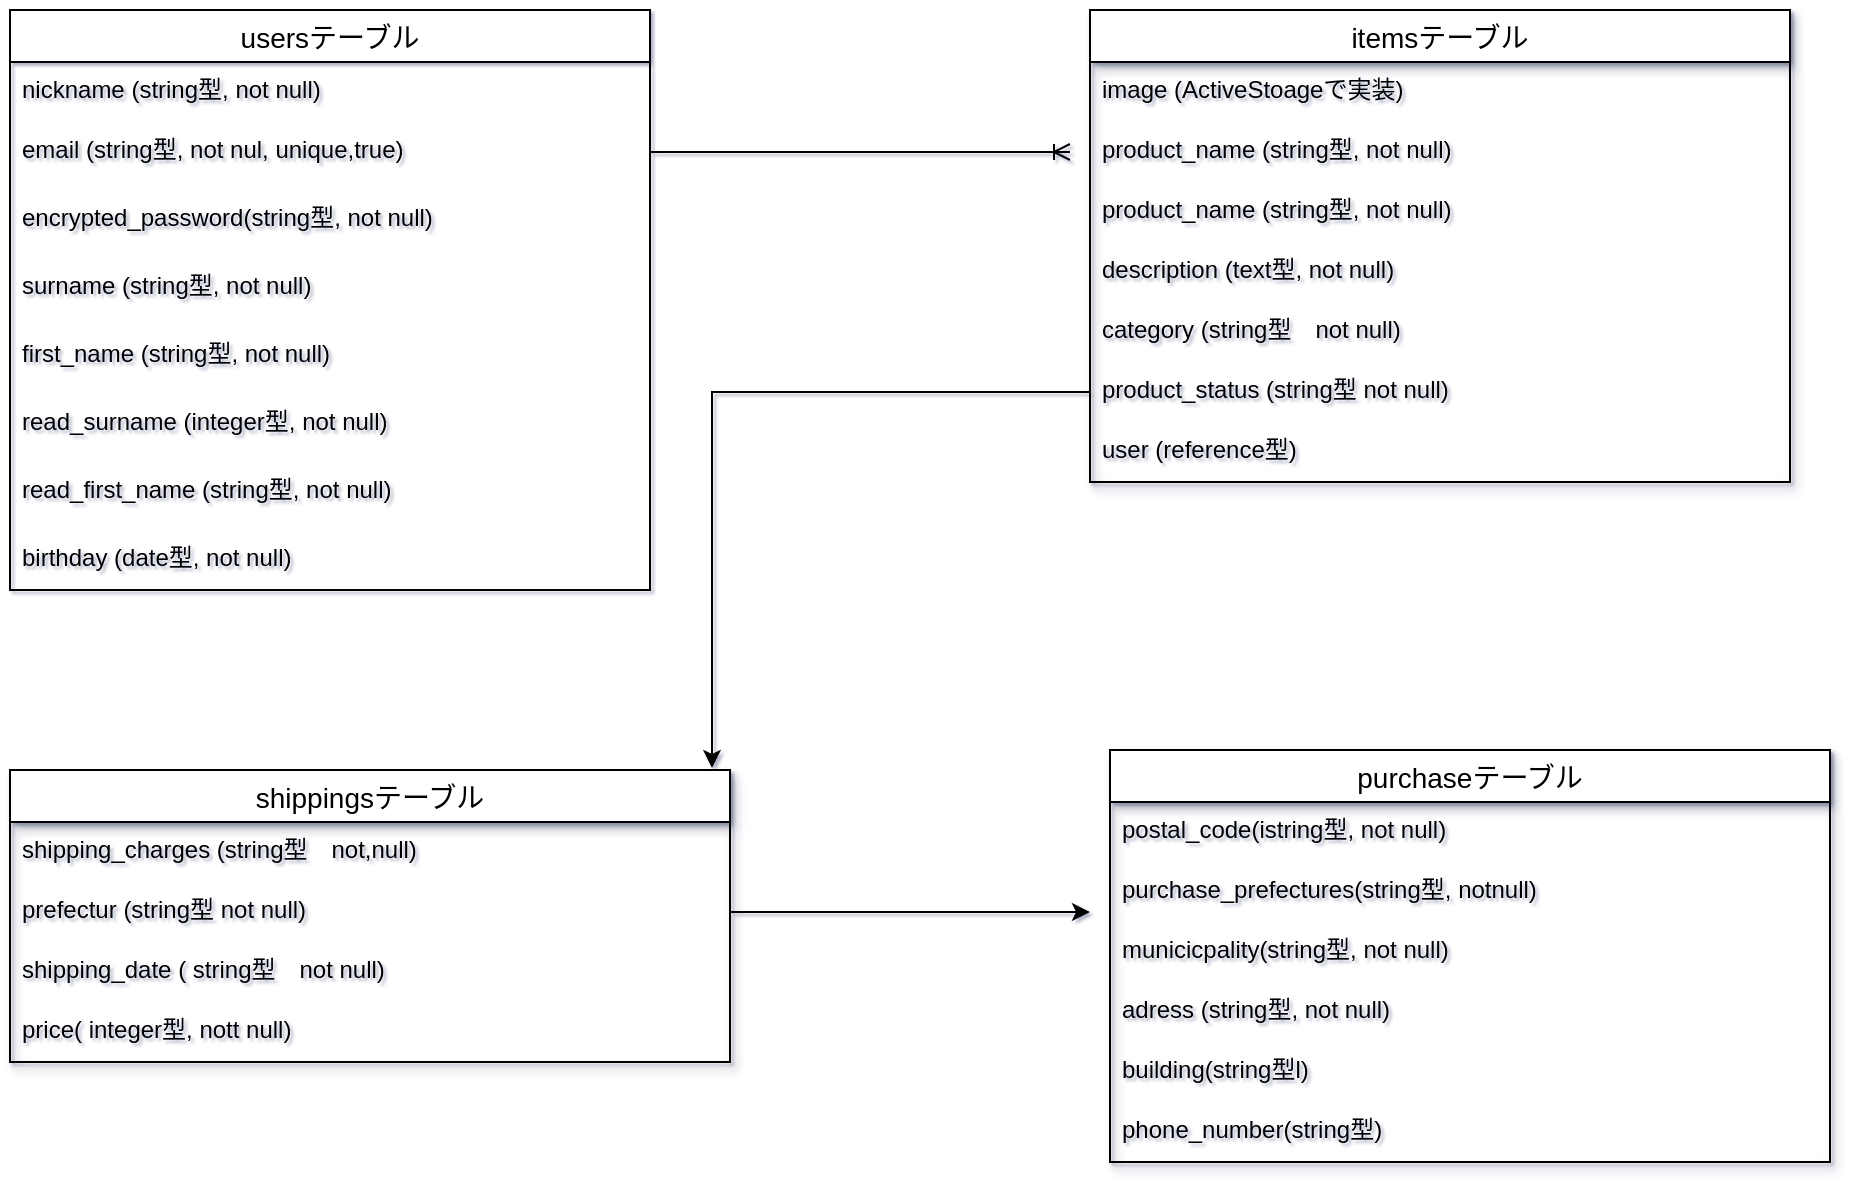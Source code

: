 <mxfile version="14.2.4" type="embed">
    <diagram id="e-p9qFQfk2fTBaWSNOmB" name="ページ1">
        <mxGraphModel dx="955" dy="830" grid="1" gridSize="10" guides="0" tooltips="1" connect="1" arrows="1" fold="1" page="1" pageScale="1" pageWidth="827" pageHeight="1169" background="none" math="0" shadow="1">
            <root>
                <mxCell id="0"/>
                <mxCell id="1" parent="0"/>
                <mxCell id="102" value="usersテーブル" style="swimlane;fontStyle=0;childLayout=stackLayout;horizontal=1;startSize=26;horizontalStack=0;resizeParent=1;resizeParentMax=0;resizeLast=0;collapsible=1;marginBottom=0;align=center;fontSize=14;" parent="1" vertex="1">
                    <mxGeometry x="40" y="20" width="320" height="290" as="geometry"/>
                </mxCell>
                <mxCell id="103" value="nickname (string型, not null)&#10;&#10;a" style="text;strokeColor=none;fillColor=none;spacingLeft=4;spacingRight=4;overflow=hidden;rotatable=0;points=[[0,0.5],[1,0.5]];portConstraint=eastwest;fontSize=12;" parent="102" vertex="1">
                    <mxGeometry y="26" width="320" height="30" as="geometry"/>
                </mxCell>
                <mxCell id="104" value="email (string型, not nul, unique,true)" style="text;strokeColor=none;fillColor=none;spacingLeft=4;spacingRight=4;overflow=hidden;rotatable=0;points=[[0,0.5],[1,0.5]];portConstraint=eastwest;fontSize=12;" parent="102" vertex="1">
                    <mxGeometry y="56" width="320" height="30" as="geometry"/>
                </mxCell>
                <mxCell id="105" value="encrypted_password(string型, not null)" style="text;strokeColor=none;fillColor=none;spacingLeft=4;spacingRight=4;overflow=hidden;rotatable=0;points=[[0,0.5],[1,0.5]];portConstraint=eastwest;fontSize=12;shadow=1;verticalAlign=middle;" parent="102" vertex="1">
                    <mxGeometry y="86" width="320" height="34" as="geometry"/>
                </mxCell>
                <mxCell id="108" value="surname (string型, not null)" style="text;strokeColor=none;fillColor=none;spacingLeft=4;spacingRight=4;overflow=hidden;rotatable=0;points=[[0,0.5],[1,0.5]];portConstraint=eastwest;fontSize=12;shadow=1;verticalAlign=middle;" parent="102" vertex="1">
                    <mxGeometry y="120" width="320" height="34" as="geometry"/>
                </mxCell>
                <mxCell id="109" value="first_name (string型, not null)" style="text;strokeColor=none;fillColor=none;spacingLeft=4;spacingRight=4;overflow=hidden;rotatable=0;points=[[0,0.5],[1,0.5]];portConstraint=eastwest;fontSize=12;shadow=1;verticalAlign=middle;" parent="102" vertex="1">
                    <mxGeometry y="154" width="320" height="34" as="geometry"/>
                </mxCell>
                <mxCell id="110" value="read_surname (integer型, not null)" style="text;strokeColor=none;fillColor=none;spacingLeft=4;spacingRight=4;overflow=hidden;rotatable=0;points=[[0,0.5],[1,0.5]];portConstraint=eastwest;fontSize=12;shadow=1;verticalAlign=middle;" parent="102" vertex="1">
                    <mxGeometry y="188" width="320" height="34" as="geometry"/>
                </mxCell>
                <mxCell id="144" value="read_first_name (string型, not null)" style="text;strokeColor=none;fillColor=none;spacingLeft=4;spacingRight=4;overflow=hidden;rotatable=0;points=[[0,0.5],[1,0.5]];portConstraint=eastwest;fontSize=12;shadow=1;verticalAlign=middle;" vertex="1" parent="102">
                    <mxGeometry y="222" width="320" height="34" as="geometry"/>
                </mxCell>
                <mxCell id="145" value="birthday (date型, not null)" style="text;strokeColor=none;fillColor=none;spacingLeft=4;spacingRight=4;overflow=hidden;rotatable=0;points=[[0,0.5],[1,0.5]];portConstraint=eastwest;fontSize=12;shadow=1;verticalAlign=middle;" vertex="1" parent="102">
                    <mxGeometry y="256" width="320" height="34" as="geometry"/>
                </mxCell>
                <mxCell id="112" value="itemsテーブル" style="swimlane;fontStyle=0;childLayout=stackLayout;horizontal=1;startSize=26;horizontalStack=0;resizeParent=1;resizeParentMax=0;resizeLast=0;collapsible=1;marginBottom=0;align=center;fontSize=14;shadow=1;html=0;" parent="1" vertex="1">
                    <mxGeometry x="580" y="20" width="350" height="236" as="geometry"/>
                </mxCell>
                <mxCell id="113" value="image (ActiveStoageで実装)" style="text;strokeColor=none;fillColor=none;spacingLeft=4;spacingRight=4;overflow=hidden;rotatable=0;points=[[0,0.5],[1,0.5]];portConstraint=eastwest;fontSize=12;" parent="112" vertex="1">
                    <mxGeometry y="26" width="350" height="30" as="geometry"/>
                </mxCell>
                <mxCell id="140" value="product_name (string型, not null)" style="text;strokeColor=none;fillColor=none;spacingLeft=4;spacingRight=4;overflow=hidden;rotatable=0;points=[[0,0.5],[1,0.5]];portConstraint=eastwest;fontSize=12;" parent="112" vertex="1">
                    <mxGeometry y="56" width="350" height="30" as="geometry"/>
                </mxCell>
                <mxCell id="134" value="product_name (string型, not null)" style="text;strokeColor=none;fillColor=none;spacingLeft=4;spacingRight=4;overflow=hidden;rotatable=0;points=[[0,0.5],[1,0.5]];portConstraint=eastwest;fontSize=12;" parent="112" vertex="1">
                    <mxGeometry y="86" width="350" height="30" as="geometry"/>
                </mxCell>
                <mxCell id="115" value="description (text型, not null)" style="text;strokeColor=none;fillColor=none;spacingLeft=4;spacingRight=4;overflow=hidden;rotatable=0;points=[[0,0.5],[1,0.5]];portConstraint=eastwest;fontSize=12;" parent="112" vertex="1">
                    <mxGeometry y="116" width="350" height="30" as="geometry"/>
                </mxCell>
                <mxCell id="116" value="category (string型　not null)" style="text;strokeColor=none;fillColor=none;spacingLeft=4;spacingRight=4;overflow=hidden;rotatable=0;points=[[0,0.5],[1,0.5]];portConstraint=eastwest;fontSize=12;" parent="112" vertex="1">
                    <mxGeometry y="146" width="350" height="30" as="geometry"/>
                </mxCell>
                <mxCell id="117" value="product_status (string型 not null)" style="text;strokeColor=none;fillColor=none;spacingLeft=4;spacingRight=4;overflow=hidden;rotatable=0;points=[[0,0.5],[1,0.5]];portConstraint=eastwest;fontSize=12;" parent="112" vertex="1">
                    <mxGeometry y="176" width="350" height="30" as="geometry"/>
                </mxCell>
                <mxCell id="142" value="user (reference型)" style="text;strokeColor=none;fillColor=none;spacingLeft=4;spacingRight=4;overflow=hidden;rotatable=0;points=[[0,0.5],[1,0.5]];portConstraint=eastwest;fontSize=12;" parent="112" vertex="1">
                    <mxGeometry y="206" width="350" height="30" as="geometry"/>
                </mxCell>
                <mxCell id="118" value="shippingsテーブル" style="swimlane;fontStyle=0;childLayout=stackLayout;horizontal=1;startSize=26;horizontalStack=0;resizeParent=1;resizeParentMax=0;resizeLast=0;collapsible=1;marginBottom=0;align=center;fontSize=14;shadow=1;html=0;" parent="1" vertex="1">
                    <mxGeometry x="40" y="400" width="360" height="146" as="geometry"/>
                </mxCell>
                <mxCell id="119" value="shipping_charges (string型　not,null)" style="text;strokeColor=none;fillColor=none;spacingLeft=4;spacingRight=4;overflow=hidden;rotatable=0;points=[[0,0.5],[1,0.5]];portConstraint=eastwest;fontSize=12;" parent="118" vertex="1">
                    <mxGeometry y="26" width="360" height="30" as="geometry"/>
                </mxCell>
                <mxCell id="121" value="prefectur (string型 not null)" style="text;strokeColor=none;fillColor=none;spacingLeft=4;spacingRight=4;overflow=hidden;rotatable=0;points=[[0,0.5],[1,0.5]];portConstraint=eastwest;fontSize=12;" parent="118" vertex="1">
                    <mxGeometry y="56" width="360" height="30" as="geometry"/>
                </mxCell>
                <mxCell id="122" value="shipping_date ( string型　not null)&#10;" style="text;strokeColor=none;fillColor=none;spacingLeft=4;spacingRight=4;overflow=hidden;rotatable=0;points=[[0,0.5],[1,0.5]];portConstraint=eastwest;fontSize=12;" parent="118" vertex="1">
                    <mxGeometry y="86" width="360" height="30" as="geometry"/>
                </mxCell>
                <mxCell id="124" value="price( integer型, nott null)" style="text;strokeColor=none;fillColor=none;spacingLeft=4;spacingRight=4;overflow=hidden;rotatable=0;points=[[0,0.5],[1,0.5]];portConstraint=eastwest;fontSize=12;" parent="118" vertex="1">
                    <mxGeometry y="116" width="360" height="30" as="geometry"/>
                </mxCell>
                <mxCell id="125" value="purchaseテーブル" style="swimlane;fontStyle=0;childLayout=stackLayout;horizontal=1;startSize=26;horizontalStack=0;resizeParent=1;resizeParentMax=0;resizeLast=0;collapsible=1;marginBottom=0;align=center;fontSize=14;shadow=1;html=0;" parent="1" vertex="1">
                    <mxGeometry x="590" y="390" width="360" height="206" as="geometry"/>
                </mxCell>
                <mxCell id="126" value="postal_code(istring型, not null)" style="text;strokeColor=none;fillColor=none;spacingLeft=4;spacingRight=4;overflow=hidden;rotatable=0;points=[[0,0.5],[1,0.5]];portConstraint=eastwest;fontSize=12;" parent="125" vertex="1">
                    <mxGeometry y="26" width="360" height="30" as="geometry"/>
                </mxCell>
                <mxCell id="127" value="purchase_prefectures(string型, notnull)" style="text;strokeColor=none;fillColor=none;spacingLeft=4;spacingRight=4;overflow=hidden;rotatable=0;points=[[0,0.5],[1,0.5]];portConstraint=eastwest;fontSize=12;" parent="125" vertex="1">
                    <mxGeometry y="56" width="360" height="30" as="geometry"/>
                </mxCell>
                <mxCell id="128" value="municicpality(string型, not null)" style="text;strokeColor=none;fillColor=none;spacingLeft=4;spacingRight=4;overflow=hidden;rotatable=0;points=[[0,0.5],[1,0.5]];portConstraint=eastwest;fontSize=12;" parent="125" vertex="1">
                    <mxGeometry y="86" width="360" height="30" as="geometry"/>
                </mxCell>
                <mxCell id="129" value="adress (string型, not null)" style="text;strokeColor=none;fillColor=none;spacingLeft=4;spacingRight=4;overflow=hidden;rotatable=0;points=[[0,0.5],[1,0.5]];portConstraint=eastwest;fontSize=12;" parent="125" vertex="1">
                    <mxGeometry y="116" width="360" height="30" as="geometry"/>
                </mxCell>
                <mxCell id="130" value="building(string型l)" style="text;strokeColor=none;fillColor=none;spacingLeft=4;spacingRight=4;overflow=hidden;rotatable=0;points=[[0,0.5],[1,0.5]];portConstraint=eastwest;fontSize=12;" parent="125" vertex="1">
                    <mxGeometry y="146" width="360" height="30" as="geometry"/>
                </mxCell>
                <mxCell id="131" value="phone_number(string型)" style="text;strokeColor=none;fillColor=none;spacingLeft=4;spacingRight=4;overflow=hidden;rotatable=0;points=[[0,0.5],[1,0.5]];portConstraint=eastwest;fontSize=12;" parent="125" vertex="1">
                    <mxGeometry y="176" width="360" height="30" as="geometry"/>
                </mxCell>
                <mxCell id="132" style="edgeStyle=orthogonalEdgeStyle;rounded=0;orthogonalLoop=1;jettySize=auto;html=1;exitX=1;exitY=0.5;exitDx=0;exitDy=0;endArrow=ERoneToMany;endFill=0;fontSize=17;strokeWidth=1;" parent="1" source="104" edge="1">
                    <mxGeometry relative="1" as="geometry">
                        <mxPoint x="570" y="91" as="targetPoint"/>
                        <Array as="points">
                            <mxPoint x="570" y="91"/>
                            <mxPoint x="570" y="91"/>
                        </Array>
                    </mxGeometry>
                </mxCell>
                <mxCell id="137" style="edgeStyle=orthogonalEdgeStyle;rounded=0;orthogonalLoop=1;jettySize=auto;html=1;exitX=0;exitY=0.5;exitDx=0;exitDy=0;endArrow=classic;endFill=1;strokeWidth=1;fontSize=17;entryX=0.975;entryY=-0.007;entryDx=0;entryDy=0;entryPerimeter=0;" parent="1" source="117" target="118" edge="1">
                    <mxGeometry relative="1" as="geometry">
                        <mxPoint x="390" y="380" as="targetPoint"/>
                    </mxGeometry>
                </mxCell>
                <mxCell id="138" style="edgeStyle=orthogonalEdgeStyle;rounded=0;orthogonalLoop=1;jettySize=auto;html=1;exitX=1;exitY=0.5;exitDx=0;exitDy=0;endArrow=classic;endFill=1;strokeWidth=1;fontSize=17;" parent="1" source="121" edge="1">
                    <mxGeometry relative="1" as="geometry">
                        <mxPoint x="580" y="471" as="targetPoint"/>
                    </mxGeometry>
                </mxCell>
            </root>
        </mxGraphModel>
    </diagram>
</mxfile>